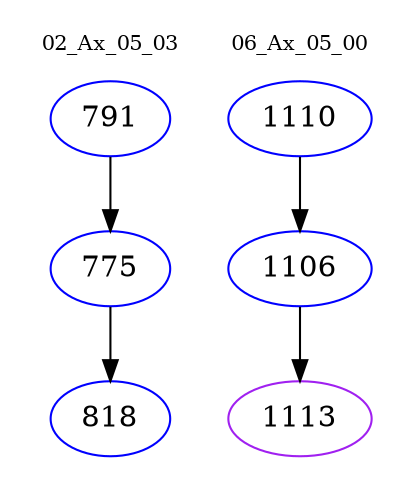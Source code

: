 digraph{
subgraph cluster_0 {
color = white
label = "02_Ax_05_03";
fontsize=10;
T0_791 [label="791", color="blue"]
T0_791 -> T0_775 [color="black"]
T0_775 [label="775", color="blue"]
T0_775 -> T0_818 [color="black"]
T0_818 [label="818", color="blue"]
}
subgraph cluster_1 {
color = white
label = "06_Ax_05_00";
fontsize=10;
T1_1110 [label="1110", color="blue"]
T1_1110 -> T1_1106 [color="black"]
T1_1106 [label="1106", color="blue"]
T1_1106 -> T1_1113 [color="black"]
T1_1113 [label="1113", color="purple"]
}
}
